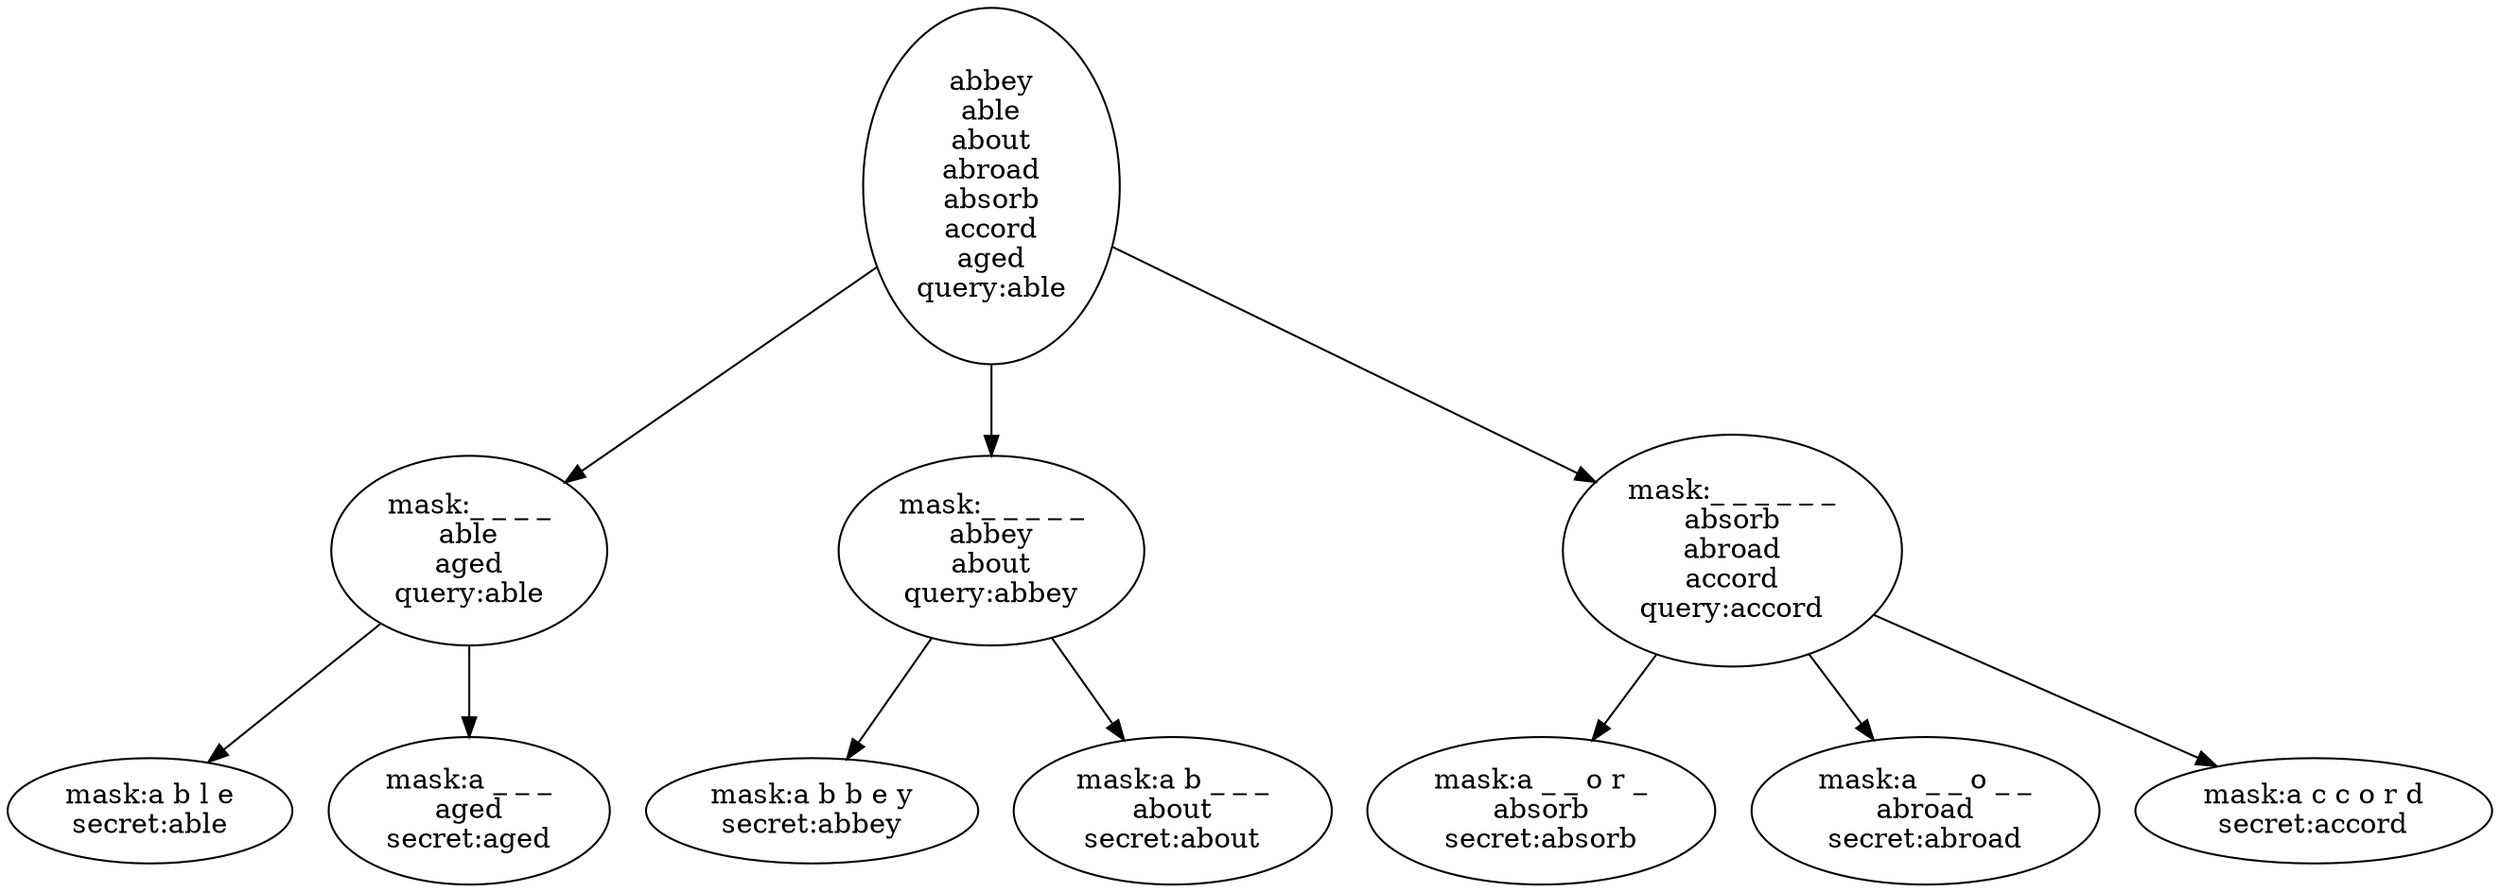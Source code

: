digraph{
    n0 [label="abbey\nable\nabout\nabroad\nabsorb\naccord\naged\nquery:able"]
    n1 [label="mask:_ _ _ _\nable\naged\nquery:able"]
    n2 [label="mask:_ _ _ _ _\nabbey\nabout\nquery:abbey"]
    n3 [label="mask:_ _ _ _ _ _\nabsorb\nabroad\naccord\nquery:accord"]
    n4 [label="mask:a b l e\nsecret:able"]
    n5 [label="mask:a _ _ _\naged\nsecret:aged"]
    n6 [label="mask:a b b e y\nsecret:abbey"]
    n7 [label="mask:a b _ _ _\nabout\nsecret:about"]
    n8 [label="mask:a _ _ o r _\nabsorb\nsecret:absorb"]
    n9 [label="mask:a _ _ o _ _\nabroad\nsecret:abroad"]
    n10 [label="mask:a c c o r d\nsecret:accord"]
    n0 -> n1
    n1 -> n4
    n1 -> n5
    n0 -> n2
    n2 -> n6
    n2 -> n7
    n0 -> n3
    n3 -> n8
    n3 -> n9
    n3 -> n10
}
